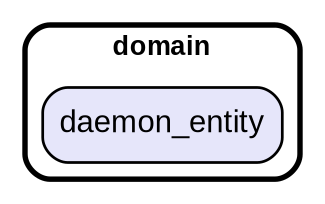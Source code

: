 digraph "" {
  graph [style=rounded fontname="Arial Black" fontsize=13 penwidth=2.6];
  node [shape=rect style="filled,rounded" fontname=Arial fontsize=15 fillcolor=Lavender penwidth=1.3];
  edge [penwidth=1.3];
  "/daemon_entity.dart" [label="daemon_entity"];
  subgraph "cluster~" {
    label="domain";
    "/daemon_entity.dart";
  }
}
